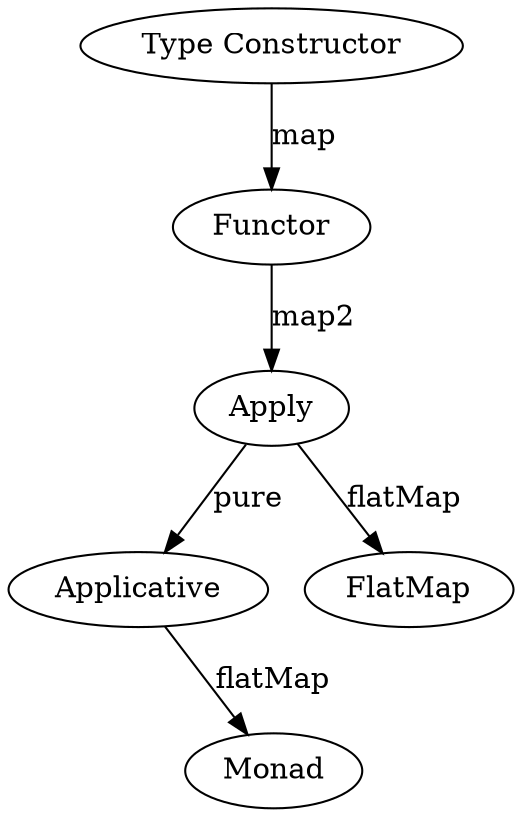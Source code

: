digraph {
    Nothing[label="Type Constructor" class="disabled"]
    Functor
    Apply
    Applicative[class="disabled"]
    FlatMap[class="disabled"]
    Monad[class="impossible,disabled"]

    Nothing -> Functor[label="map" class="disabled"]
    Functor -> Apply[label="map2"]
    Apply -> Applicative[label="pure" class="disabled"]
    Apply -> FlatMap[label="flatMap" class="disabled"]
    Applicative -> Monad[label="flatMap" class="impossible,disabled"]
    FlatMap -> Monad[label="pure" style="invis"]
}
